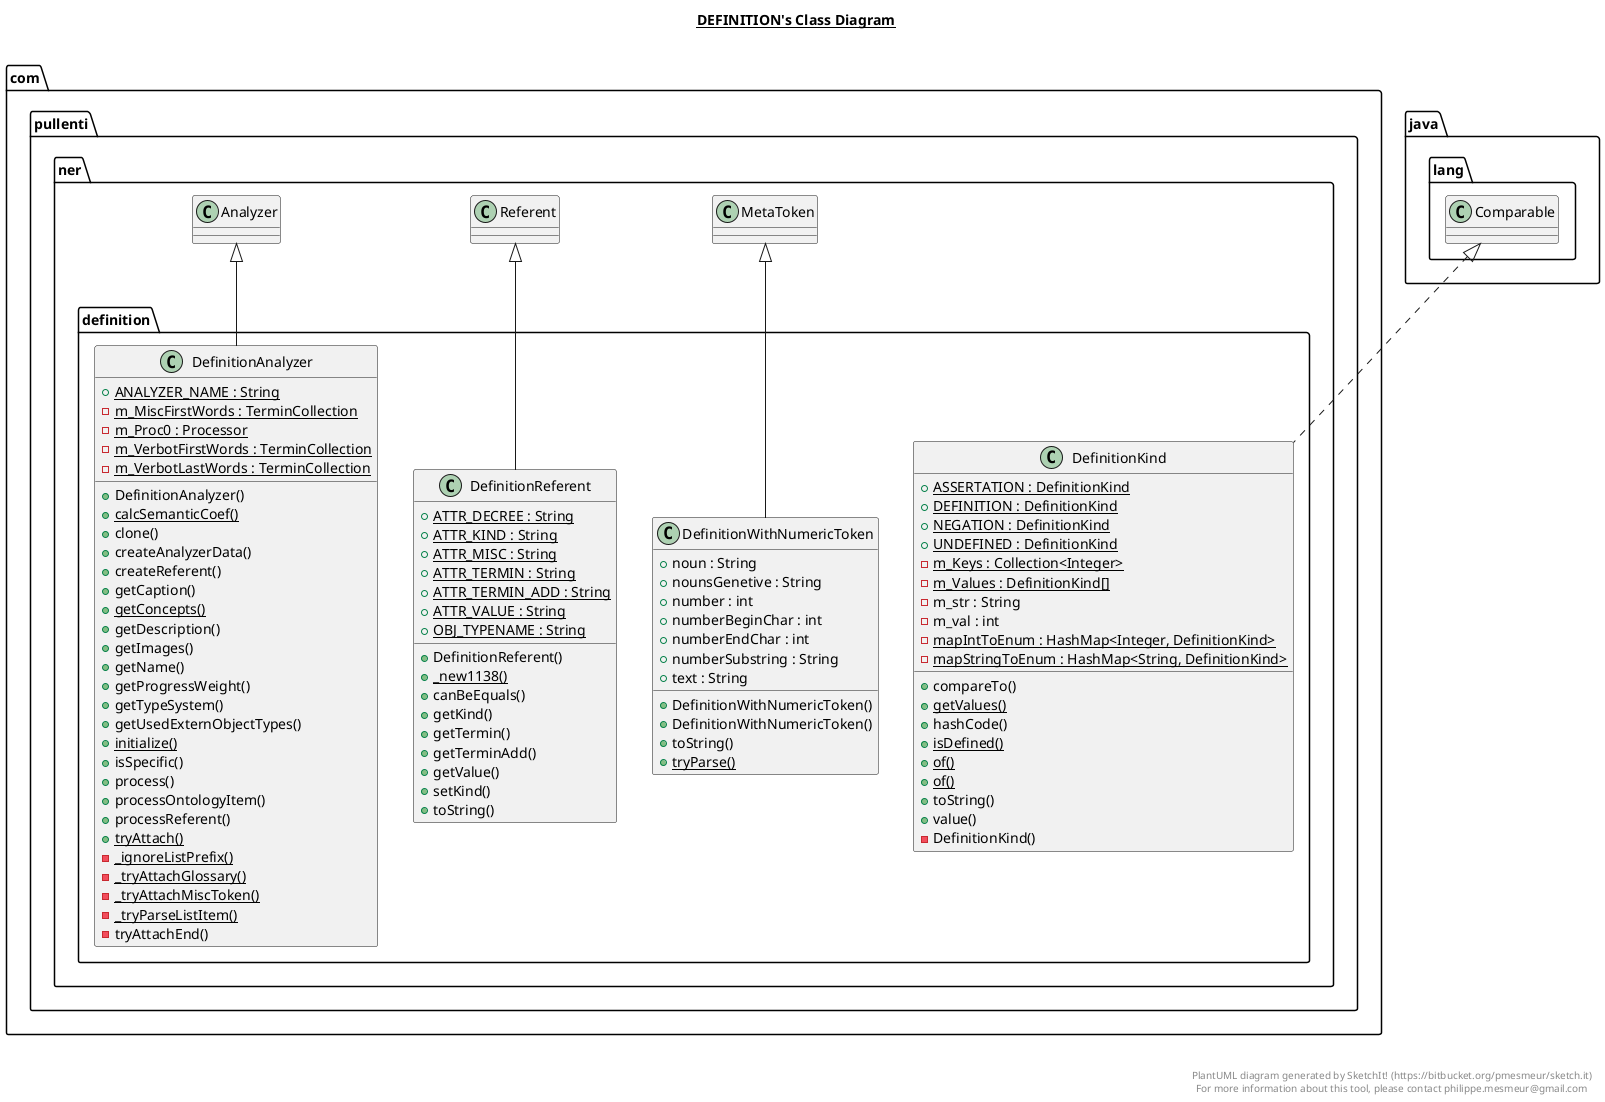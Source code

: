 @startuml

title __DEFINITION's Class Diagram__\n

  namespace com.pullenti.ner {
    namespace definition {
      class com.pullenti.ner.definition.DefinitionAnalyzer {
          {static} + ANALYZER_NAME : String
          {static} - m_MiscFirstWords : TerminCollection
          {static} - m_Proc0 : Processor
          {static} - m_VerbotFirstWords : TerminCollection
          {static} - m_VerbotLastWords : TerminCollection
          + DefinitionAnalyzer()
          {static} + calcSemanticCoef()
          + clone()
          + createAnalyzerData()
          + createReferent()
          + getCaption()
          {static} + getConcepts()
          + getDescription()
          + getImages()
          + getName()
          + getProgressWeight()
          + getTypeSystem()
          + getUsedExternObjectTypes()
          {static} + initialize()
          + isSpecific()
          + process()
          + processOntologyItem()
          + processReferent()
          {static} + tryAttach()
          {static} - _ignoreListPrefix()
          {static} - _tryAttachGlossary()
          {static} - _tryAttachMiscToken()
          {static} - _tryParseListItem()
          - tryAttachEnd()
      }
    }
  }
  

  namespace com.pullenti.ner {
    namespace definition {
      class com.pullenti.ner.definition.DefinitionKind {
          {static} + ASSERTATION : DefinitionKind
          {static} + DEFINITION : DefinitionKind
          {static} + NEGATION : DefinitionKind
          {static} + UNDEFINED : DefinitionKind
          {static} - m_Keys : Collection<Integer>
          {static} - m_Values : DefinitionKind[]
          - m_str : String
          - m_val : int
          {static} - mapIntToEnum : HashMap<Integer, DefinitionKind>
          {static} - mapStringToEnum : HashMap<String, DefinitionKind>
          + compareTo()
          {static} + getValues()
          + hashCode()
          {static} + isDefined()
          {static} + of()
          {static} + of()
          + toString()
          + value()
          - DefinitionKind()
      }
    }
  }
  

  namespace com.pullenti.ner {
    namespace definition {
      class com.pullenti.ner.definition.DefinitionReferent {
          {static} + ATTR_DECREE : String
          {static} + ATTR_KIND : String
          {static} + ATTR_MISC : String
          {static} + ATTR_TERMIN : String
          {static} + ATTR_TERMIN_ADD : String
          {static} + ATTR_VALUE : String
          {static} + OBJ_TYPENAME : String
          + DefinitionReferent()
          {static} + _new1138()
          + canBeEquals()
          + getKind()
          + getTermin()
          + getTerminAdd()
          + getValue()
          + setKind()
          + toString()
      }
    }
  }
  

  namespace com.pullenti.ner {
    namespace definition {
      class com.pullenti.ner.definition.DefinitionWithNumericToken {
          + noun : String
          + nounsGenetive : String
          + number : int
          + numberBeginChar : int
          + numberEndChar : int
          + numberSubstring : String
          + text : String
          + DefinitionWithNumericToken()
          + DefinitionWithNumericToken()
          + toString()
          {static} + tryParse()
      }
    }
  }
  

  com.pullenti.ner.definition.DefinitionAnalyzer -up-|> com.pullenti.ner.Analyzer
  com.pullenti.ner.definition.DefinitionKind .up.|> java.lang.Comparable
  com.pullenti.ner.definition.DefinitionReferent -up-|> com.pullenti.ner.Referent
  com.pullenti.ner.definition.DefinitionWithNumericToken -up-|> com.pullenti.ner.MetaToken


right footer


PlantUML diagram generated by SketchIt! (https://bitbucket.org/pmesmeur/sketch.it)
For more information about this tool, please contact philippe.mesmeur@gmail.com
endfooter

@enduml
